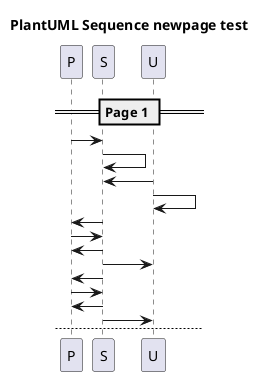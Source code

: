 {
  "sha1": "ndxcsawjdkgnuwk16bc2mewil4h4iq9",
  "insertion": {
    "when": "2024-06-04T17:28:38.488Z",
    "user": "plantuml@gmail.com"
  }
}
@startuml

@startuml
	'skinparam shadowing false
title PlantUML Sequence newpage test

participant P
participant S
participant U

== Page 1 ==
P -> S
S -> S
U -> S
U -> U
S -> P
P -> S
S -> P
S -> U
S -> P
P -> S
S -> P
S -> U

newpage
== Page 2 ==

U -> S
S -> P
S -> P
P -> S
S -> P
S -> U

newpage
== Page 3 ==

U -> S
S -> P
P -> S
S -> U

@enduml
